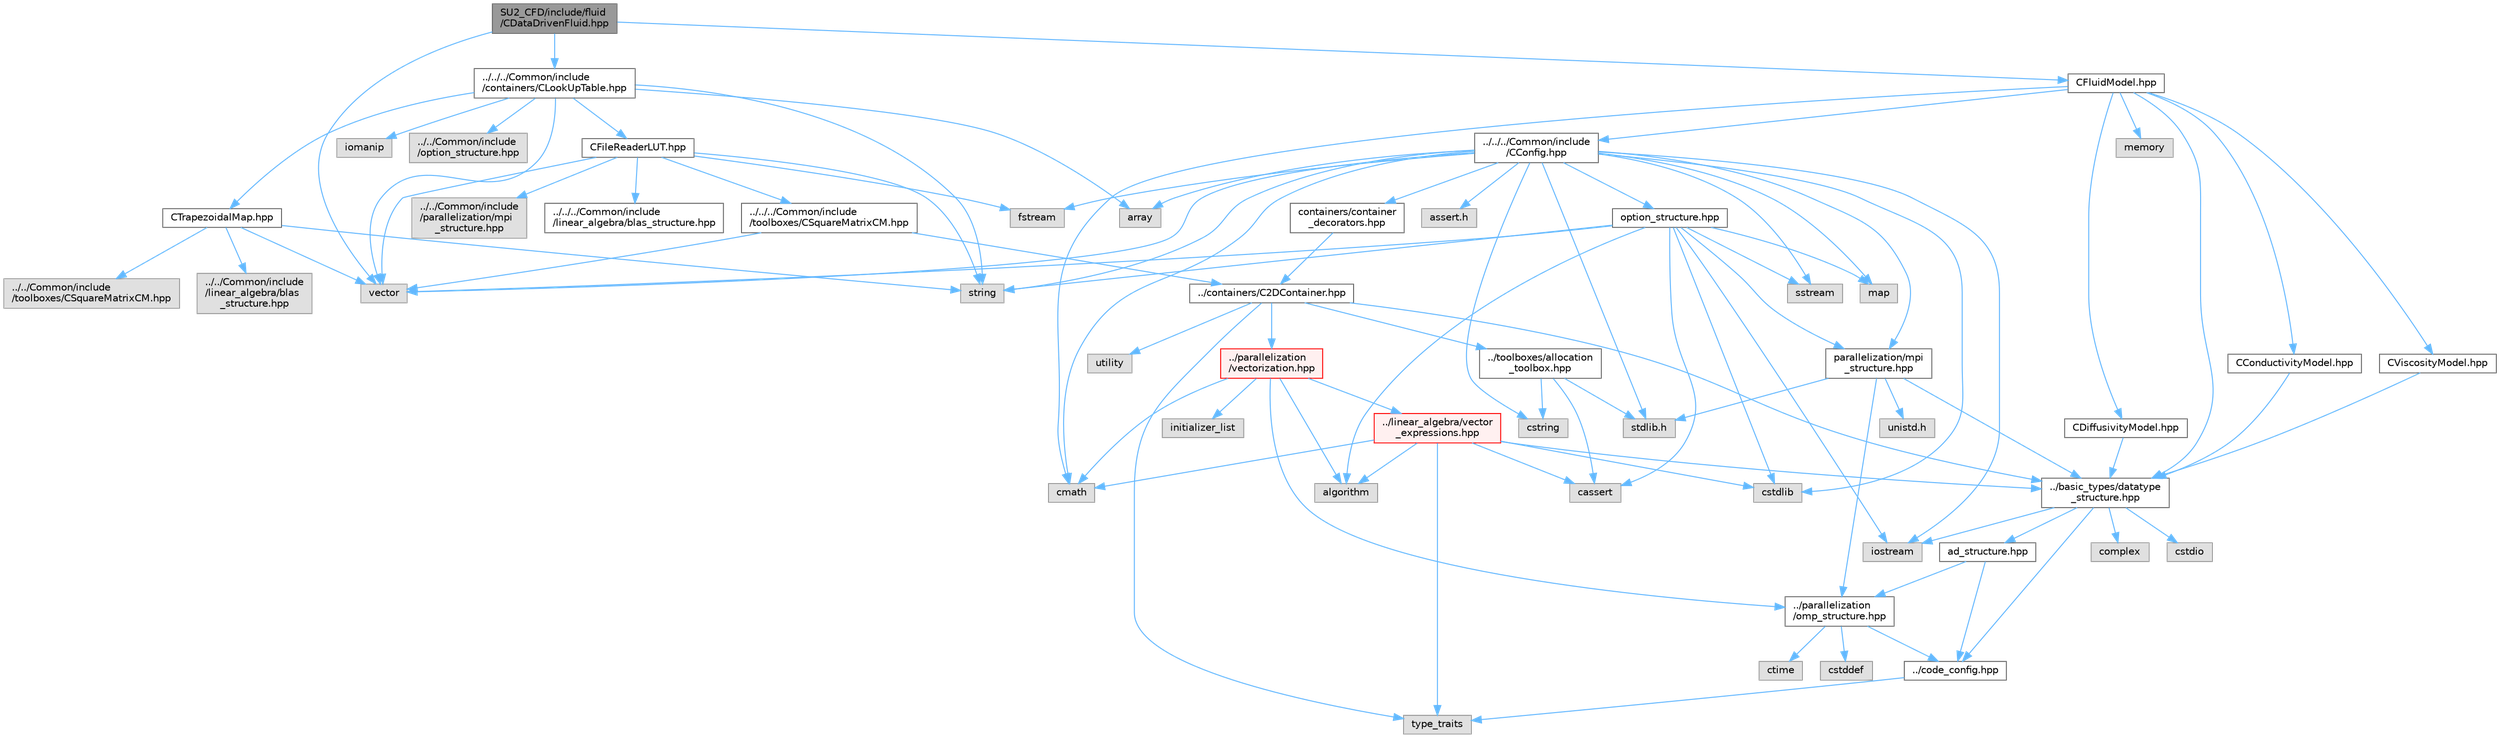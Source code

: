 digraph "SU2_CFD/include/fluid/CDataDrivenFluid.hpp"
{
 // LATEX_PDF_SIZE
  bgcolor="transparent";
  edge [fontname=Helvetica,fontsize=10,labelfontname=Helvetica,labelfontsize=10];
  node [fontname=Helvetica,fontsize=10,shape=box,height=0.2,width=0.4];
  Node1 [id="Node000001",label="SU2_CFD/include/fluid\l/CDataDrivenFluid.hpp",height=0.2,width=0.4,color="gray40", fillcolor="grey60", style="filled", fontcolor="black",tooltip="Defines a template fluid model class using multilayer perceptrons for theromodynamic state definition..."];
  Node1 -> Node2 [id="edge1_Node000001_Node000002",color="steelblue1",style="solid",tooltip=" "];
  Node2 [id="Node000002",label="vector",height=0.2,width=0.4,color="grey60", fillcolor="#E0E0E0", style="filled",tooltip=" "];
  Node1 -> Node3 [id="edge2_Node000001_Node000003",color="steelblue1",style="solid",tooltip=" "];
  Node3 [id="Node000003",label="../../../Common/include\l/containers/CLookUpTable.hpp",height=0.2,width=0.4,color="grey40", fillcolor="white", style="filled",URL="$CLookUpTable_8hpp.html",tooltip=" "];
  Node3 -> Node4 [id="edge3_Node000003_Node000004",color="steelblue1",style="solid",tooltip=" "];
  Node4 [id="Node000004",label="array",height=0.2,width=0.4,color="grey60", fillcolor="#E0E0E0", style="filled",tooltip=" "];
  Node3 -> Node5 [id="edge4_Node000003_Node000005",color="steelblue1",style="solid",tooltip=" "];
  Node5 [id="Node000005",label="iomanip",height=0.2,width=0.4,color="grey60", fillcolor="#E0E0E0", style="filled",tooltip=" "];
  Node3 -> Node6 [id="edge5_Node000003_Node000006",color="steelblue1",style="solid",tooltip=" "];
  Node6 [id="Node000006",label="string",height=0.2,width=0.4,color="grey60", fillcolor="#E0E0E0", style="filled",tooltip=" "];
  Node3 -> Node2 [id="edge6_Node000003_Node000002",color="steelblue1",style="solid",tooltip=" "];
  Node3 -> Node7 [id="edge7_Node000003_Node000007",color="steelblue1",style="solid",tooltip=" "];
  Node7 [id="Node000007",label="../../Common/include\l/option_structure.hpp",height=0.2,width=0.4,color="grey60", fillcolor="#E0E0E0", style="filled",tooltip=" "];
  Node3 -> Node8 [id="edge8_Node000003_Node000008",color="steelblue1",style="solid",tooltip=" "];
  Node8 [id="Node000008",label="CFileReaderLUT.hpp",height=0.2,width=0.4,color="grey40", fillcolor="white", style="filled",URL="$CFileReaderLUT_8hpp.html",tooltip="reading lookup table for tabulated fluid properties"];
  Node8 -> Node9 [id="edge9_Node000008_Node000009",color="steelblue1",style="solid",tooltip=" "];
  Node9 [id="Node000009",label="fstream",height=0.2,width=0.4,color="grey60", fillcolor="#E0E0E0", style="filled",tooltip=" "];
  Node8 -> Node6 [id="edge10_Node000008_Node000006",color="steelblue1",style="solid",tooltip=" "];
  Node8 -> Node2 [id="edge11_Node000008_Node000002",color="steelblue1",style="solid",tooltip=" "];
  Node8 -> Node10 [id="edge12_Node000008_Node000010",color="steelblue1",style="solid",tooltip=" "];
  Node10 [id="Node000010",label="../../Common/include\l/parallelization/mpi\l_structure.hpp",height=0.2,width=0.4,color="grey60", fillcolor="#E0E0E0", style="filled",tooltip=" "];
  Node8 -> Node11 [id="edge13_Node000008_Node000011",color="steelblue1",style="solid",tooltip=" "];
  Node11 [id="Node000011",label="../../../Common/include\l/linear_algebra/blas_structure.hpp",height=0.2,width=0.4,color="grey40", fillcolor="white", style="filled",URL="$blas__structure_8hpp.html",tooltip="Include files and headers of the functions for matrix and vector operations, which are typically foun..."];
  Node8 -> Node12 [id="edge14_Node000008_Node000012",color="steelblue1",style="solid",tooltip=" "];
  Node12 [id="Node000012",label="../../../Common/include\l/toolboxes/CSquareMatrixCM.hpp",height=0.2,width=0.4,color="grey40", fillcolor="white", style="filled",URL="$CSquareMatrixCM_8hpp.html",tooltip="Dense general square matrix, used for example in DG standard elements in Column Major order storage."];
  Node12 -> Node2 [id="edge15_Node000012_Node000002",color="steelblue1",style="solid",tooltip=" "];
  Node12 -> Node13 [id="edge16_Node000012_Node000013",color="steelblue1",style="solid",tooltip=" "];
  Node13 [id="Node000013",label="../containers/C2DContainer.hpp",height=0.2,width=0.4,color="grey40", fillcolor="white", style="filled",URL="$C2DContainer_8hpp.html",tooltip="A templated vector/matrix object."];
  Node13 -> Node14 [id="edge17_Node000013_Node000014",color="steelblue1",style="solid",tooltip=" "];
  Node14 [id="Node000014",label="../toolboxes/allocation\l_toolbox.hpp",height=0.2,width=0.4,color="grey40", fillcolor="white", style="filled",URL="$allocation__toolbox_8hpp.html",tooltip="Helper function and classes for memory allocation. Focus on portability across platforms."];
  Node14 -> Node15 [id="edge18_Node000014_Node000015",color="steelblue1",style="solid",tooltip=" "];
  Node15 [id="Node000015",label="stdlib.h",height=0.2,width=0.4,color="grey60", fillcolor="#E0E0E0", style="filled",tooltip=" "];
  Node14 -> Node16 [id="edge19_Node000014_Node000016",color="steelblue1",style="solid",tooltip=" "];
  Node16 [id="Node000016",label="cstring",height=0.2,width=0.4,color="grey60", fillcolor="#E0E0E0", style="filled",tooltip=" "];
  Node14 -> Node17 [id="edge20_Node000014_Node000017",color="steelblue1",style="solid",tooltip=" "];
  Node17 [id="Node000017",label="cassert",height=0.2,width=0.4,color="grey60", fillcolor="#E0E0E0", style="filled",tooltip=" "];
  Node13 -> Node18 [id="edge21_Node000013_Node000018",color="steelblue1",style="solid",tooltip=" "];
  Node18 [id="Node000018",label="../basic_types/datatype\l_structure.hpp",height=0.2,width=0.4,color="grey40", fillcolor="white", style="filled",URL="$datatype__structure_8hpp.html",tooltip="Headers for generalized datatypes, defines an interface for AD types."];
  Node18 -> Node19 [id="edge22_Node000018_Node000019",color="steelblue1",style="solid",tooltip=" "];
  Node19 [id="Node000019",label="iostream",height=0.2,width=0.4,color="grey60", fillcolor="#E0E0E0", style="filled",tooltip=" "];
  Node18 -> Node20 [id="edge23_Node000018_Node000020",color="steelblue1",style="solid",tooltip=" "];
  Node20 [id="Node000020",label="complex",height=0.2,width=0.4,color="grey60", fillcolor="#E0E0E0", style="filled",tooltip=" "];
  Node18 -> Node21 [id="edge24_Node000018_Node000021",color="steelblue1",style="solid",tooltip=" "];
  Node21 [id="Node000021",label="cstdio",height=0.2,width=0.4,color="grey60", fillcolor="#E0E0E0", style="filled",tooltip=" "];
  Node18 -> Node22 [id="edge25_Node000018_Node000022",color="steelblue1",style="solid",tooltip=" "];
  Node22 [id="Node000022",label="../code_config.hpp",height=0.2,width=0.4,color="grey40", fillcolor="white", style="filled",URL="$code__config_8hpp.html",tooltip="Header file for collecting common macros, definitions and type configurations."];
  Node22 -> Node23 [id="edge26_Node000022_Node000023",color="steelblue1",style="solid",tooltip=" "];
  Node23 [id="Node000023",label="type_traits",height=0.2,width=0.4,color="grey60", fillcolor="#E0E0E0", style="filled",tooltip=" "];
  Node18 -> Node24 [id="edge27_Node000018_Node000024",color="steelblue1",style="solid",tooltip=" "];
  Node24 [id="Node000024",label="ad_structure.hpp",height=0.2,width=0.4,color="grey40", fillcolor="white", style="filled",URL="$ad__structure_8hpp.html",tooltip="Main routines for the algorithmic differentiation (AD) structure."];
  Node24 -> Node22 [id="edge28_Node000024_Node000022",color="steelblue1",style="solid",tooltip=" "];
  Node24 -> Node25 [id="edge29_Node000024_Node000025",color="steelblue1",style="solid",tooltip=" "];
  Node25 [id="Node000025",label="../parallelization\l/omp_structure.hpp",height=0.2,width=0.4,color="grey40", fillcolor="white", style="filled",URL="$omp__structure_8hpp.html",tooltip="OpenMP interface header, provides compatibility functions if the code is built without OpenMP support..."];
  Node25 -> Node26 [id="edge30_Node000025_Node000026",color="steelblue1",style="solid",tooltip=" "];
  Node26 [id="Node000026",label="cstddef",height=0.2,width=0.4,color="grey60", fillcolor="#E0E0E0", style="filled",tooltip=" "];
  Node25 -> Node22 [id="edge31_Node000025_Node000022",color="steelblue1",style="solid",tooltip=" "];
  Node25 -> Node27 [id="edge32_Node000025_Node000027",color="steelblue1",style="solid",tooltip=" "];
  Node27 [id="Node000027",label="ctime",height=0.2,width=0.4,color="grey60", fillcolor="#E0E0E0", style="filled",tooltip=" "];
  Node13 -> Node28 [id="edge33_Node000013_Node000028",color="steelblue1",style="solid",tooltip=" "];
  Node28 [id="Node000028",label="../parallelization\l/vectorization.hpp",height=0.2,width=0.4,color="red", fillcolor="#FFF0F0", style="filled",URL="$vectorization_8hpp.html",tooltip="Implementation of a portable SIMD type."];
  Node28 -> Node29 [id="edge34_Node000028_Node000029",color="steelblue1",style="solid",tooltip=" "];
  Node29 [id="Node000029",label="../linear_algebra/vector\l_expressions.hpp",height=0.2,width=0.4,color="red", fillcolor="#FFF0F0", style="filled",URL="$vector__expressions_8hpp.html",tooltip="Expression templates for vector types with coefficient-wise operations."];
  Node29 -> Node18 [id="edge35_Node000029_Node000018",color="steelblue1",style="solid",tooltip=" "];
  Node29 -> Node23 [id="edge36_Node000029_Node000023",color="steelblue1",style="solid",tooltip=" "];
  Node29 -> Node30 [id="edge37_Node000029_Node000030",color="steelblue1",style="solid",tooltip=" "];
  Node30 [id="Node000030",label="algorithm",height=0.2,width=0.4,color="grey60", fillcolor="#E0E0E0", style="filled",tooltip=" "];
  Node29 -> Node17 [id="edge38_Node000029_Node000017",color="steelblue1",style="solid",tooltip=" "];
  Node29 -> Node31 [id="edge39_Node000029_Node000031",color="steelblue1",style="solid",tooltip=" "];
  Node31 [id="Node000031",label="cstdlib",height=0.2,width=0.4,color="grey60", fillcolor="#E0E0E0", style="filled",tooltip=" "];
  Node29 -> Node32 [id="edge40_Node000029_Node000032",color="steelblue1",style="solid",tooltip=" "];
  Node32 [id="Node000032",label="cmath",height=0.2,width=0.4,color="grey60", fillcolor="#E0E0E0", style="filled",tooltip=" "];
  Node28 -> Node25 [id="edge41_Node000028_Node000025",color="steelblue1",style="solid",tooltip=" "];
  Node28 -> Node34 [id="edge42_Node000028_Node000034",color="steelblue1",style="solid",tooltip=" "];
  Node34 [id="Node000034",label="initializer_list",height=0.2,width=0.4,color="grey60", fillcolor="#E0E0E0", style="filled",tooltip=" "];
  Node28 -> Node30 [id="edge43_Node000028_Node000030",color="steelblue1",style="solid",tooltip=" "];
  Node28 -> Node32 [id="edge44_Node000028_Node000032",color="steelblue1",style="solid",tooltip=" "];
  Node13 -> Node37 [id="edge45_Node000013_Node000037",color="steelblue1",style="solid",tooltip=" "];
  Node37 [id="Node000037",label="utility",height=0.2,width=0.4,color="grey60", fillcolor="#E0E0E0", style="filled",tooltip=" "];
  Node13 -> Node23 [id="edge46_Node000013_Node000023",color="steelblue1",style="solid",tooltip=" "];
  Node3 -> Node38 [id="edge47_Node000003_Node000038",color="steelblue1",style="solid",tooltip=" "];
  Node38 [id="Node000038",label="CTrapezoidalMap.hpp",height=0.2,width=0.4,color="grey40", fillcolor="white", style="filled",URL="$CTrapezoidalMap_8hpp.html",tooltip="Implementation of the trapezoidal map for tabulation and lookup of fluid properties."];
  Node38 -> Node6 [id="edge48_Node000038_Node000006",color="steelblue1",style="solid",tooltip=" "];
  Node38 -> Node2 [id="edge49_Node000038_Node000002",color="steelblue1",style="solid",tooltip=" "];
  Node38 -> Node39 [id="edge50_Node000038_Node000039",color="steelblue1",style="solid",tooltip=" "];
  Node39 [id="Node000039",label="../../Common/include\l/linear_algebra/blas\l_structure.hpp",height=0.2,width=0.4,color="grey60", fillcolor="#E0E0E0", style="filled",tooltip=" "];
  Node38 -> Node40 [id="edge51_Node000038_Node000040",color="steelblue1",style="solid",tooltip=" "];
  Node40 [id="Node000040",label="../../Common/include\l/toolboxes/CSquareMatrixCM.hpp",height=0.2,width=0.4,color="grey60", fillcolor="#E0E0E0", style="filled",tooltip=" "];
  Node1 -> Node41 [id="edge52_Node000001_Node000041",color="steelblue1",style="solid",tooltip=" "];
  Node41 [id="Node000041",label="CFluidModel.hpp",height=0.2,width=0.4,color="grey40", fillcolor="white", style="filled",URL="$CFluidModel_8hpp.html",tooltip="Defines the main fluid model class for thermophysical properties."];
  Node41 -> Node32 [id="edge53_Node000041_Node000032",color="steelblue1",style="solid",tooltip=" "];
  Node41 -> Node42 [id="edge54_Node000041_Node000042",color="steelblue1",style="solid",tooltip=" "];
  Node42 [id="Node000042",label="memory",height=0.2,width=0.4,color="grey60", fillcolor="#E0E0E0", style="filled",tooltip=" "];
  Node41 -> Node43 [id="edge55_Node000041_Node000043",color="steelblue1",style="solid",tooltip=" "];
  Node43 [id="Node000043",label="../../../Common/include\l/CConfig.hpp",height=0.2,width=0.4,color="grey40", fillcolor="white", style="filled",URL="$CConfig_8hpp.html",tooltip="All the information about the definition of the physical problem. The subroutines and functions are i..."];
  Node43 -> Node44 [id="edge56_Node000043_Node000044",color="steelblue1",style="solid",tooltip=" "];
  Node44 [id="Node000044",label="parallelization/mpi\l_structure.hpp",height=0.2,width=0.4,color="grey40", fillcolor="white", style="filled",URL="$mpi__structure_8hpp.html",tooltip="Headers of the mpi interface for generalized datatypes. The subroutines and functions are in the mpi_..."];
  Node44 -> Node15 [id="edge57_Node000044_Node000015",color="steelblue1",style="solid",tooltip=" "];
  Node44 -> Node18 [id="edge58_Node000044_Node000018",color="steelblue1",style="solid",tooltip=" "];
  Node44 -> Node45 [id="edge59_Node000044_Node000045",color="steelblue1",style="solid",tooltip=" "];
  Node45 [id="Node000045",label="unistd.h",height=0.2,width=0.4,color="grey60", fillcolor="#E0E0E0", style="filled",tooltip=" "];
  Node44 -> Node25 [id="edge60_Node000044_Node000025",color="steelblue1",style="solid",tooltip=" "];
  Node43 -> Node19 [id="edge61_Node000043_Node000019",color="steelblue1",style="solid",tooltip=" "];
  Node43 -> Node31 [id="edge62_Node000043_Node000031",color="steelblue1",style="solid",tooltip=" "];
  Node43 -> Node9 [id="edge63_Node000043_Node000009",color="steelblue1",style="solid",tooltip=" "];
  Node43 -> Node46 [id="edge64_Node000043_Node000046",color="steelblue1",style="solid",tooltip=" "];
  Node46 [id="Node000046",label="sstream",height=0.2,width=0.4,color="grey60", fillcolor="#E0E0E0", style="filled",tooltip=" "];
  Node43 -> Node6 [id="edge65_Node000043_Node000006",color="steelblue1",style="solid",tooltip=" "];
  Node43 -> Node16 [id="edge66_Node000043_Node000016",color="steelblue1",style="solid",tooltip=" "];
  Node43 -> Node2 [id="edge67_Node000043_Node000002",color="steelblue1",style="solid",tooltip=" "];
  Node43 -> Node4 [id="edge68_Node000043_Node000004",color="steelblue1",style="solid",tooltip=" "];
  Node43 -> Node15 [id="edge69_Node000043_Node000015",color="steelblue1",style="solid",tooltip=" "];
  Node43 -> Node32 [id="edge70_Node000043_Node000032",color="steelblue1",style="solid",tooltip=" "];
  Node43 -> Node47 [id="edge71_Node000043_Node000047",color="steelblue1",style="solid",tooltip=" "];
  Node47 [id="Node000047",label="map",height=0.2,width=0.4,color="grey60", fillcolor="#E0E0E0", style="filled",tooltip=" "];
  Node43 -> Node48 [id="edge72_Node000043_Node000048",color="steelblue1",style="solid",tooltip=" "];
  Node48 [id="Node000048",label="assert.h",height=0.2,width=0.4,color="grey60", fillcolor="#E0E0E0", style="filled",tooltip=" "];
  Node43 -> Node49 [id="edge73_Node000043_Node000049",color="steelblue1",style="solid",tooltip=" "];
  Node49 [id="Node000049",label="option_structure.hpp",height=0.2,width=0.4,color="grey40", fillcolor="white", style="filled",URL="$option__structure_8hpp.html",tooltip="Defines classes for referencing options for easy input in CConfig."];
  Node49 -> Node44 [id="edge74_Node000049_Node000044",color="steelblue1",style="solid",tooltip=" "];
  Node49 -> Node19 [id="edge75_Node000049_Node000019",color="steelblue1",style="solid",tooltip=" "];
  Node49 -> Node46 [id="edge76_Node000049_Node000046",color="steelblue1",style="solid",tooltip=" "];
  Node49 -> Node6 [id="edge77_Node000049_Node000006",color="steelblue1",style="solid",tooltip=" "];
  Node49 -> Node2 [id="edge78_Node000049_Node000002",color="steelblue1",style="solid",tooltip=" "];
  Node49 -> Node47 [id="edge79_Node000049_Node000047",color="steelblue1",style="solid",tooltip=" "];
  Node49 -> Node31 [id="edge80_Node000049_Node000031",color="steelblue1",style="solid",tooltip=" "];
  Node49 -> Node30 [id="edge81_Node000049_Node000030",color="steelblue1",style="solid",tooltip=" "];
  Node49 -> Node17 [id="edge82_Node000049_Node000017",color="steelblue1",style="solid",tooltip=" "];
  Node43 -> Node50 [id="edge83_Node000043_Node000050",color="steelblue1",style="solid",tooltip=" "];
  Node50 [id="Node000050",label="containers/container\l_decorators.hpp",height=0.2,width=0.4,color="grey40", fillcolor="white", style="filled",URL="$container__decorators_8hpp.html",tooltip="Collection of small classes that decorate C2DContainer to augment its functionality,..."];
  Node50 -> Node13 [id="edge84_Node000050_Node000013",color="steelblue1",style="solid",tooltip=" "];
  Node41 -> Node18 [id="edge85_Node000041_Node000018",color="steelblue1",style="solid",tooltip=" "];
  Node41 -> Node51 [id="edge86_Node000041_Node000051",color="steelblue1",style="solid",tooltip=" "];
  Node51 [id="Node000051",label="CConductivityModel.hpp",height=0.2,width=0.4,color="grey40", fillcolor="white", style="filled",URL="$CConductivityModel_8hpp.html",tooltip="Defines an interface class for thermal conductivity models."];
  Node51 -> Node18 [id="edge87_Node000051_Node000018",color="steelblue1",style="solid",tooltip=" "];
  Node41 -> Node52 [id="edge88_Node000041_Node000052",color="steelblue1",style="solid",tooltip=" "];
  Node52 [id="Node000052",label="CViscosityModel.hpp",height=0.2,width=0.4,color="grey40", fillcolor="white", style="filled",URL="$CViscosityModel_8hpp.html",tooltip="Interface class for defining laminar viscosity models."];
  Node52 -> Node18 [id="edge89_Node000052_Node000018",color="steelblue1",style="solid",tooltip=" "];
  Node41 -> Node53 [id="edge90_Node000041_Node000053",color="steelblue1",style="solid",tooltip=" "];
  Node53 [id="Node000053",label="CDiffusivityModel.hpp",height=0.2,width=0.4,color="grey40", fillcolor="white", style="filled",URL="$CDiffusivityModel_8hpp.html",tooltip="Interface class for defining mass diffusivity models."];
  Node53 -> Node18 [id="edge91_Node000053_Node000018",color="steelblue1",style="solid",tooltip=" "];
}
